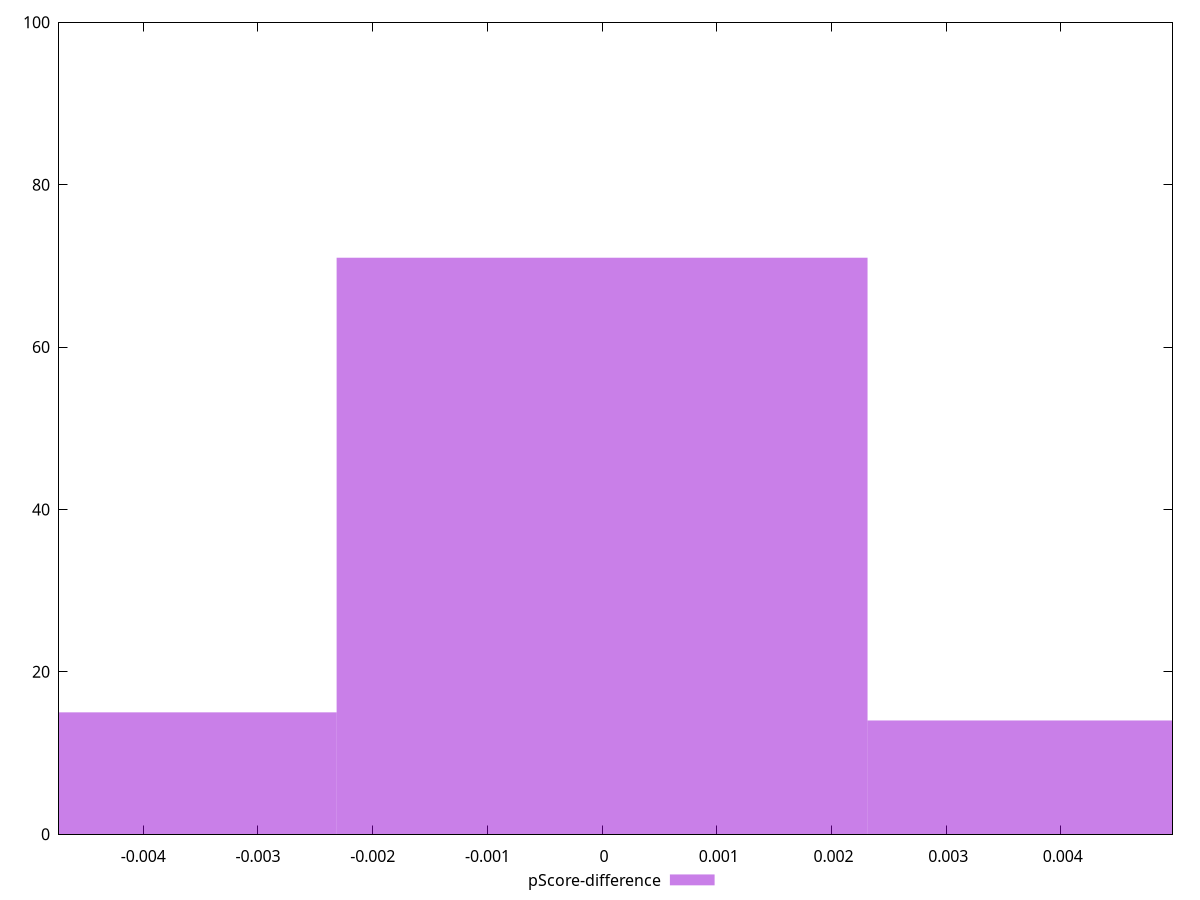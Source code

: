 reset

$pScoreDifference <<EOF
-0.00462891487434326 15
0 71
0.00462891487434326 14
EOF

set key outside below
set boxwidth 0.00462891487434326
set xrange [-0.004734917873613659:0.0049732858388312345]
set yrange [0:100]
set trange [0:100]
set style fill transparent solid 0.5 noborder
set terminal svg size 640, 490 enhanced background rgb 'white'
set output "reports/report_00028_2021-02-24T12-49-42.674Z/estimated-input-latency/samples/agenda/pScore-difference/histogram.svg"

plot $pScoreDifference title "pScore-difference" with boxes

reset

